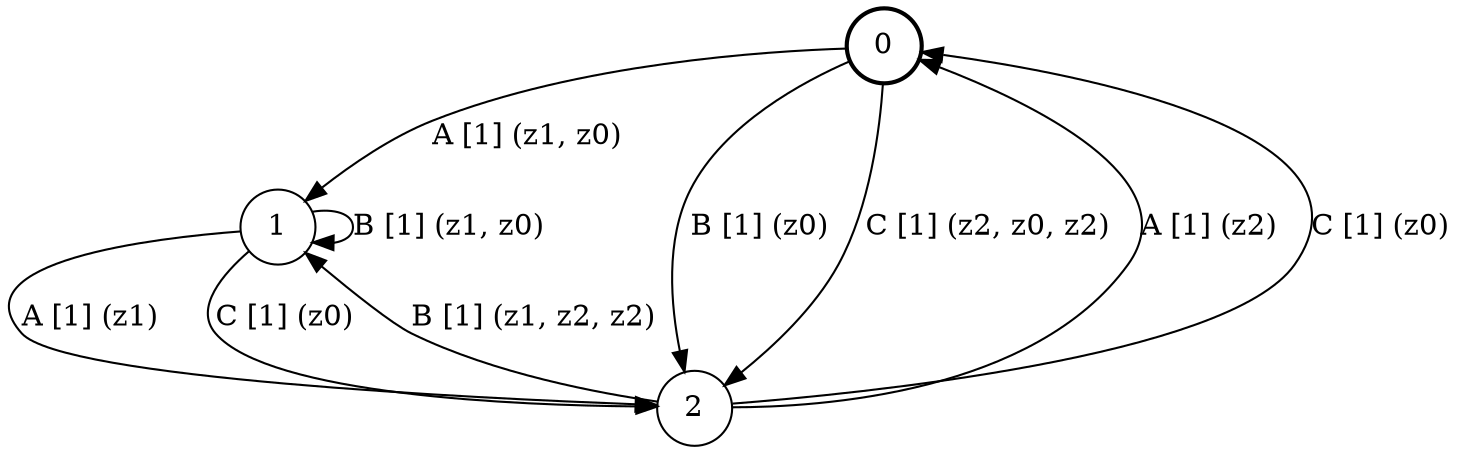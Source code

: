 # generated file, don't try to modify
# command: dot -Tpng <filename> > tree.png
digraph Automaton {
    node [shape = circle];
    0 [style = "bold"];
    0 -> 1 [label = "A [1] (z1, z0) "];
    0 -> 2 [label = "B [1] (z0) "];
    0 -> 2 [label = "C [1] (z2, z0, z2) "];
    1 -> 2 [label = "A [1] (z1) "];
    1 -> 1 [label = "B [1] (z1, z0) "];
    1 -> 2 [label = "C [1] (z0) "];
    2 -> 0 [label = "A [1] (z2) "];
    2 -> 1 [label = "B [1] (z1, z2, z2) "];
    2 -> 0 [label = "C [1] (z0) "];
}
